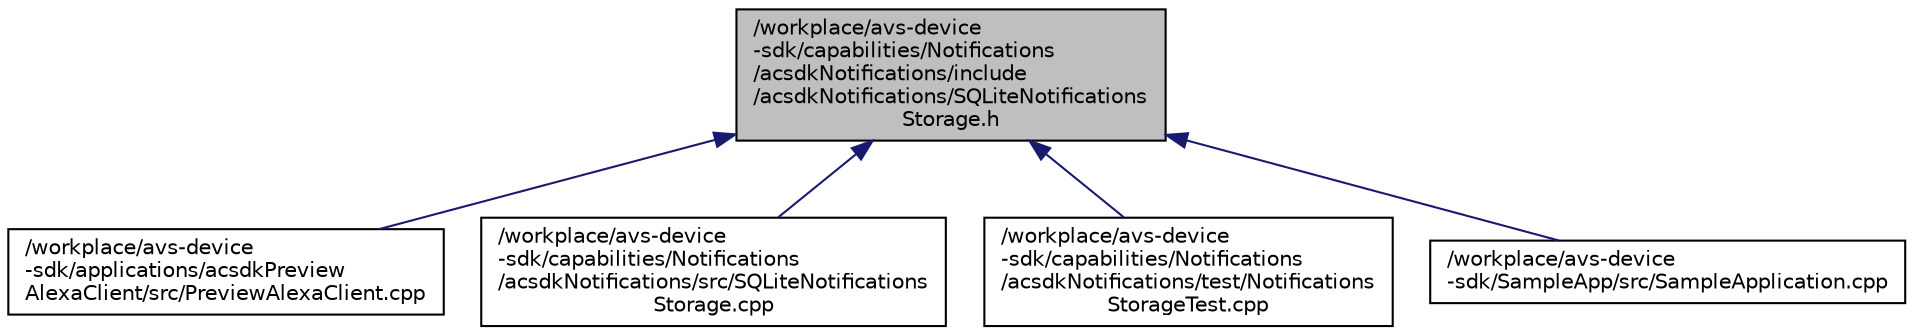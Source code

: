 digraph "/workplace/avs-device-sdk/capabilities/Notifications/acsdkNotifications/include/acsdkNotifications/SQLiteNotificationsStorage.h"
{
  edge [fontname="Helvetica",fontsize="10",labelfontname="Helvetica",labelfontsize="10"];
  node [fontname="Helvetica",fontsize="10",shape=record];
  Node19 [label="/workplace/avs-device\l-sdk/capabilities/Notifications\l/acsdkNotifications/include\l/acsdkNotifications/SQLiteNotifications\lStorage.h",height=0.2,width=0.4,color="black", fillcolor="grey75", style="filled", fontcolor="black"];
  Node19 -> Node20 [dir="back",color="midnightblue",fontsize="10",style="solid",fontname="Helvetica"];
  Node20 [label="/workplace/avs-device\l-sdk/applications/acsdkPreview\lAlexaClient/src/PreviewAlexaClient.cpp",height=0.2,width=0.4,color="black", fillcolor="white", style="filled",URL="$_preview_alexa_client_8cpp.html"];
  Node19 -> Node21 [dir="back",color="midnightblue",fontsize="10",style="solid",fontname="Helvetica"];
  Node21 [label="/workplace/avs-device\l-sdk/capabilities/Notifications\l/acsdkNotifications/src/SQLiteNotifications\lStorage.cpp",height=0.2,width=0.4,color="black", fillcolor="white", style="filled",URL="$_s_q_lite_notifications_storage_8cpp.html"];
  Node19 -> Node22 [dir="back",color="midnightblue",fontsize="10",style="solid",fontname="Helvetica"];
  Node22 [label="/workplace/avs-device\l-sdk/capabilities/Notifications\l/acsdkNotifications/test/Notifications\lStorageTest.cpp",height=0.2,width=0.4,color="black", fillcolor="white", style="filled",URL="$_notifications_storage_test_8cpp.html"];
  Node19 -> Node23 [dir="back",color="midnightblue",fontsize="10",style="solid",fontname="Helvetica"];
  Node23 [label="/workplace/avs-device\l-sdk/SampleApp/src/SampleApplication.cpp",height=0.2,width=0.4,color="black", fillcolor="white", style="filled",URL="$_sample_application_8cpp.html"];
}
